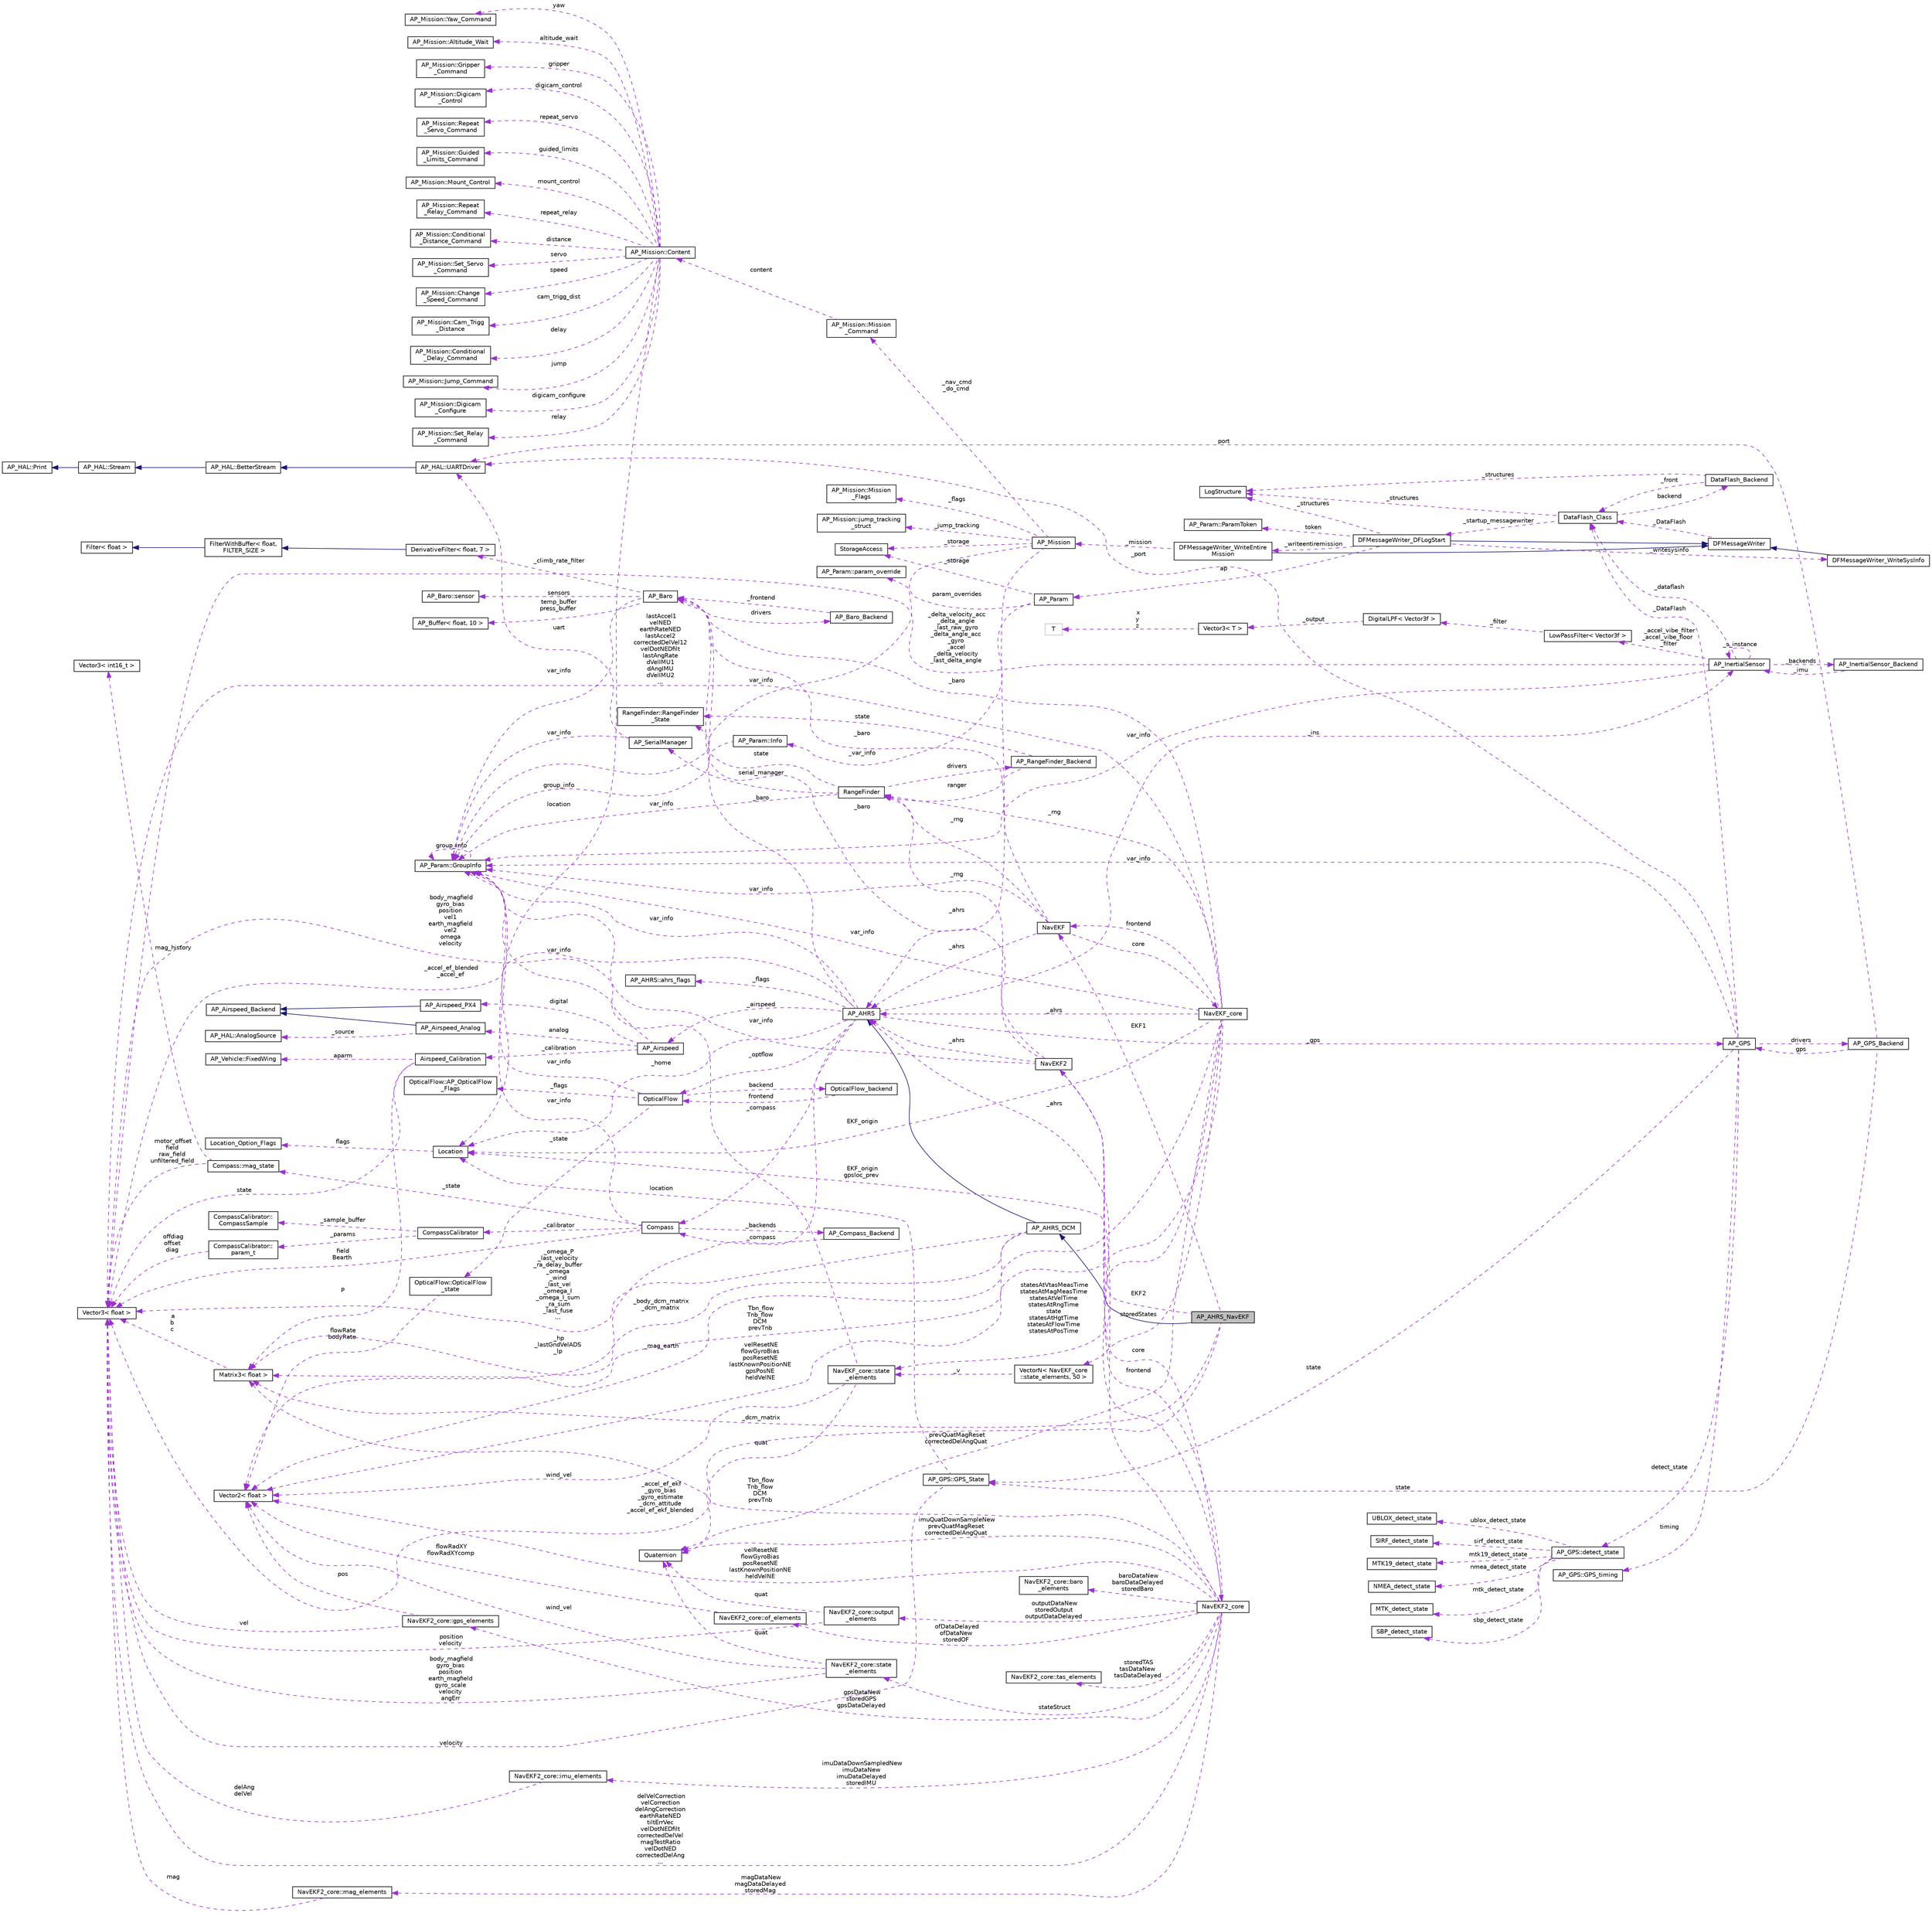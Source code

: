 digraph "AP_AHRS_NavEKF"
{
 // INTERACTIVE_SVG=YES
  edge [fontname="Helvetica",fontsize="10",labelfontname="Helvetica",labelfontsize="10"];
  node [fontname="Helvetica",fontsize="10",shape=record];
  rankdir="LR";
  Node1 [label="AP_AHRS_NavEKF",height=0.2,width=0.4,color="black", fillcolor="grey75", style="filled", fontcolor="black"];
  Node2 -> Node1 [dir="back",color="midnightblue",fontsize="10",style="solid",fontname="Helvetica"];
  Node2 [label="AP_AHRS_DCM",height=0.2,width=0.4,color="black", fillcolor="white", style="filled",URL="$classAP__AHRS__DCM.html",tooltip="-*- tab-width: 4; Mode: C++; c-basic-offset: 4; indent-tabs-mode: nil -*- "];
  Node3 -> Node2 [dir="back",color="midnightblue",fontsize="10",style="solid",fontname="Helvetica"];
  Node3 [label="AP_AHRS",height=0.2,width=0.4,color="black", fillcolor="white", style="filled",URL="$classAP__AHRS.html"];
  Node4 -> Node3 [dir="back",color="darkorchid3",fontsize="10",style="dashed",label=" _flags" ,fontname="Helvetica"];
  Node4 [label="AP_AHRS::ahrs_flags",height=0.2,width=0.4,color="black", fillcolor="white", style="filled",URL="$structAP__AHRS_1_1ahrs__flags.html"];
  Node5 -> Node3 [dir="back",color="darkorchid3",fontsize="10",style="dashed",label=" _baro" ,fontname="Helvetica"];
  Node5 [label="AP_Baro",height=0.2,width=0.4,color="black", fillcolor="white", style="filled",URL="$classAP__Baro.html"];
  Node6 -> Node5 [dir="back",color="darkorchid3",fontsize="10",style="dashed",label=" sensors" ,fontname="Helvetica"];
  Node6 [label="AP_Baro::sensor",height=0.2,width=0.4,color="black", fillcolor="white", style="filled",URL="$structAP__Baro_1_1sensor.html"];
  Node7 -> Node5 [dir="back",color="darkorchid3",fontsize="10",style="dashed",label=" temp_buffer\npress_buffer" ,fontname="Helvetica"];
  Node7 [label="AP_Buffer\< float, 10 \>",height=0.2,width=0.4,color="black", fillcolor="white", style="filled",URL="$classAP__Buffer.html"];
  Node8 -> Node5 [dir="back",color="darkorchid3",fontsize="10",style="dashed",label=" _climb_rate_filter" ,fontname="Helvetica"];
  Node8 [label="DerivativeFilter\< float, 7 \>",height=0.2,width=0.4,color="black", fillcolor="white", style="filled",URL="$classDerivativeFilter.html"];
  Node9 -> Node8 [dir="back",color="midnightblue",fontsize="10",style="solid",fontname="Helvetica"];
  Node9 [label="FilterWithBuffer\< float,\l FILTER_SIZE \>",height=0.2,width=0.4,color="black", fillcolor="white", style="filled",URL="$classFilterWithBuffer.html"];
  Node10 -> Node9 [dir="back",color="midnightblue",fontsize="10",style="solid",fontname="Helvetica"];
  Node10 [label="Filter\< float \>",height=0.2,width=0.4,color="black", fillcolor="white", style="filled",URL="$classFilter.html"];
  Node11 -> Node5 [dir="back",color="darkorchid3",fontsize="10",style="dashed",label=" var_info" ,fontname="Helvetica"];
  Node11 [label="AP_Param::GroupInfo",height=0.2,width=0.4,color="black", fillcolor="white", style="filled",URL="$structAP__Param_1_1GroupInfo.html"];
  Node11 -> Node11 [dir="back",color="darkorchid3",fontsize="10",style="dashed",label=" group_info" ,fontname="Helvetica"];
  Node12 -> Node5 [dir="back",color="darkorchid3",fontsize="10",style="dashed",label=" drivers" ,fontname="Helvetica"];
  Node12 [label="AP_Baro_Backend",height=0.2,width=0.4,color="black", fillcolor="white", style="filled",URL="$classAP__Baro__Backend.html",tooltip="-*- tab-width: 4; Mode: C++; c-basic-offset: 4; indent-tabs-mode: nil -*- "];
  Node5 -> Node12 [dir="back",color="darkorchid3",fontsize="10",style="dashed",label=" _frontend" ,fontname="Helvetica"];
  Node13 -> Node3 [dir="back",color="darkorchid3",fontsize="10",style="dashed",label=" _optflow" ,fontname="Helvetica"];
  Node13 [label="OpticalFlow",height=0.2,width=0.4,color="black", fillcolor="white", style="filled",URL="$classOpticalFlow.html"];
  Node11 -> Node13 [dir="back",color="darkorchid3",fontsize="10",style="dashed",label=" var_info" ,fontname="Helvetica"];
  Node14 -> Node13 [dir="back",color="darkorchid3",fontsize="10",style="dashed",label=" _state" ,fontname="Helvetica"];
  Node14 [label="OpticalFlow::OpticalFlow\l_state",height=0.2,width=0.4,color="black", fillcolor="white", style="filled",URL="$structOpticalFlow_1_1OpticalFlow__state.html"];
  Node15 -> Node14 [dir="back",color="darkorchid3",fontsize="10",style="dashed",label=" flowRate\nbodyRate" ,fontname="Helvetica"];
  Node15 [label="Vector2\< float \>",height=0.2,width=0.4,color="black", fillcolor="white", style="filled",URL="$structVector2.html"];
  Node16 -> Node13 [dir="back",color="darkorchid3",fontsize="10",style="dashed",label=" backend" ,fontname="Helvetica"];
  Node16 [label="OpticalFlow_backend",height=0.2,width=0.4,color="black", fillcolor="white", style="filled",URL="$classOpticalFlow__backend.html"];
  Node13 -> Node16 [dir="back",color="darkorchid3",fontsize="10",style="dashed",label=" frontend" ,fontname="Helvetica"];
  Node17 -> Node13 [dir="back",color="darkorchid3",fontsize="10",style="dashed",label=" _flags" ,fontname="Helvetica"];
  Node17 [label="OpticalFlow::AP_OpticalFlow\l_Flags",height=0.2,width=0.4,color="black", fillcolor="white", style="filled",URL="$structOpticalFlow_1_1AP__OpticalFlow__Flags.html"];
  Node11 -> Node3 [dir="back",color="darkorchid3",fontsize="10",style="dashed",label=" var_info" ,fontname="Helvetica"];
  Node18 -> Node3 [dir="back",color="darkorchid3",fontsize="10",style="dashed",label=" _accel_ef_blended\n_accel_ef" ,fontname="Helvetica"];
  Node18 [label="Vector3\< float \>",height=0.2,width=0.4,color="black", fillcolor="white", style="filled",URL="$classVector3.html"];
  Node19 -> Node3 [dir="back",color="darkorchid3",fontsize="10",style="dashed",label=" _ins" ,fontname="Helvetica"];
  Node19 [label="AP_InertialSensor",height=0.2,width=0.4,color="black", fillcolor="white", style="filled",URL="$classAP__InertialSensor.html"];
  Node20 -> Node19 [dir="back",color="darkorchid3",fontsize="10",style="dashed",label=" _accel_vibe_filter\n_accel_vibe_floor\l_filter" ,fontname="Helvetica"];
  Node20 [label="LowPassFilter\< Vector3f \>",height=0.2,width=0.4,color="black", fillcolor="white", style="filled",URL="$classLowPassFilter.html"];
  Node21 -> Node20 [dir="back",color="darkorchid3",fontsize="10",style="dashed",label=" _filter" ,fontname="Helvetica"];
  Node21 [label="DigitalLPF\< Vector3f \>",height=0.2,width=0.4,color="black", fillcolor="white", style="filled",URL="$classDigitalLPF.html"];
  Node22 -> Node21 [dir="back",color="darkorchid3",fontsize="10",style="dashed",label=" _output" ,fontname="Helvetica"];
  Node22 [label="Vector3\< T \>",height=0.2,width=0.4,color="black", fillcolor="white", style="filled",URL="$classVector3.html"];
  Node23 -> Node22 [dir="back",color="darkorchid3",fontsize="10",style="dashed",label=" x\ny\nz" ,fontname="Helvetica"];
  Node23 [label="T",height=0.2,width=0.4,color="grey75", fillcolor="white", style="filled"];
  Node24 -> Node19 [dir="back",color="darkorchid3",fontsize="10",style="dashed",label=" _backends" ,fontname="Helvetica"];
  Node24 [label="AP_InertialSensor_Backend",height=0.2,width=0.4,color="black", fillcolor="white", style="filled",URL="$classAP__InertialSensor__Backend.html"];
  Node19 -> Node24 [dir="back",color="darkorchid3",fontsize="10",style="dashed",label=" _imu" ,fontname="Helvetica"];
  Node25 -> Node19 [dir="back",color="darkorchid3",fontsize="10",style="dashed",label=" _dataflash" ,fontname="Helvetica"];
  Node25 [label="DataFlash_Class",height=0.2,width=0.4,color="black", fillcolor="white", style="filled",URL="$classDataFlash__Class.html"];
  Node26 -> Node25 [dir="back",color="darkorchid3",fontsize="10",style="dashed",label=" _structures" ,fontname="Helvetica"];
  Node26 [label="LogStructure",height=0.2,width=0.4,color="black", fillcolor="white", style="filled",URL="$structLogStructure.html"];
  Node27 -> Node25 [dir="back",color="darkorchid3",fontsize="10",style="dashed",label=" backend" ,fontname="Helvetica"];
  Node27 [label="DataFlash_Backend",height=0.2,width=0.4,color="black", fillcolor="white", style="filled",URL="$classDataFlash__Backend.html"];
  Node26 -> Node27 [dir="back",color="darkorchid3",fontsize="10",style="dashed",label=" _structures" ,fontname="Helvetica"];
  Node25 -> Node27 [dir="back",color="darkorchid3",fontsize="10",style="dashed",label=" _front" ,fontname="Helvetica"];
  Node28 -> Node25 [dir="back",color="darkorchid3",fontsize="10",style="dashed",label=" _startup_messagewriter" ,fontname="Helvetica"];
  Node28 [label="DFMessageWriter_DFLogStart",height=0.2,width=0.4,color="black", fillcolor="white", style="filled",URL="$classDFMessageWriter__DFLogStart.html"];
  Node29 -> Node28 [dir="back",color="midnightblue",fontsize="10",style="solid",fontname="Helvetica"];
  Node29 [label="DFMessageWriter",height=0.2,width=0.4,color="black", fillcolor="white", style="filled",URL="$classDFMessageWriter.html"];
  Node25 -> Node29 [dir="back",color="darkorchid3",fontsize="10",style="dashed",label=" _DataFlash" ,fontname="Helvetica"];
  Node30 -> Node28 [dir="back",color="darkorchid3",fontsize="10",style="dashed",label=" _writeentiremission" ,fontname="Helvetica"];
  Node30 [label="DFMessageWriter_WriteEntire\lMission",height=0.2,width=0.4,color="black", fillcolor="white", style="filled",URL="$classDFMessageWriter__WriteEntireMission.html"];
  Node29 -> Node30 [dir="back",color="midnightblue",fontsize="10",style="solid",fontname="Helvetica"];
  Node31 -> Node30 [dir="back",color="darkorchid3",fontsize="10",style="dashed",label=" _mission" ,fontname="Helvetica"];
  Node31 [label="AP_Mission",height=0.2,width=0.4,color="black", fillcolor="white", style="filled",URL="$classAP__Mission.html",tooltip="Object managing Mission. "];
  Node32 -> Node31 [dir="back",color="darkorchid3",fontsize="10",style="dashed",label=" _storage" ,fontname="Helvetica"];
  Node32 [label="StorageAccess",height=0.2,width=0.4,color="black", fillcolor="white", style="filled",URL="$classStorageAccess.html"];
  Node33 -> Node31 [dir="back",color="darkorchid3",fontsize="10",style="dashed",label=" _nav_cmd\n_do_cmd" ,fontname="Helvetica"];
  Node33 [label="AP_Mission::Mission\l_Command",height=0.2,width=0.4,color="black", fillcolor="white", style="filled",URL="$structAP__Mission_1_1Mission__Command.html"];
  Node34 -> Node33 [dir="back",color="darkorchid3",fontsize="10",style="dashed",label=" content" ,fontname="Helvetica"];
  Node34 [label="AP_Mission::Content",height=0.2,width=0.4,color="black", fillcolor="white", style="filled",URL="$unionAP__Mission_1_1Content.html"];
  Node35 -> Node34 [dir="back",color="darkorchid3",fontsize="10",style="dashed",label=" guided_limits" ,fontname="Helvetica"];
  Node35 [label="AP_Mission::Guided\l_Limits_Command",height=0.2,width=0.4,color="black", fillcolor="white", style="filled",URL="$structAP__Mission_1_1Guided__Limits__Command.html"];
  Node36 -> Node34 [dir="back",color="darkorchid3",fontsize="10",style="dashed",label=" mount_control" ,fontname="Helvetica"];
  Node36 [label="AP_Mission::Mount_Control",height=0.2,width=0.4,color="black", fillcolor="white", style="filled",URL="$structAP__Mission_1_1Mount__Control.html"];
  Node37 -> Node34 [dir="back",color="darkorchid3",fontsize="10",style="dashed",label=" repeat_relay" ,fontname="Helvetica"];
  Node37 [label="AP_Mission::Repeat\l_Relay_Command",height=0.2,width=0.4,color="black", fillcolor="white", style="filled",URL="$structAP__Mission_1_1Repeat__Relay__Command.html"];
  Node38 -> Node34 [dir="back",color="darkorchid3",fontsize="10",style="dashed",label=" distance" ,fontname="Helvetica"];
  Node38 [label="AP_Mission::Conditional\l_Distance_Command",height=0.2,width=0.4,color="black", fillcolor="white", style="filled",URL="$structAP__Mission_1_1Conditional__Distance__Command.html"];
  Node39 -> Node34 [dir="back",color="darkorchid3",fontsize="10",style="dashed",label=" servo" ,fontname="Helvetica"];
  Node39 [label="AP_Mission::Set_Servo\l_Command",height=0.2,width=0.4,color="black", fillcolor="white", style="filled",URL="$structAP__Mission_1_1Set__Servo__Command.html"];
  Node40 -> Node34 [dir="back",color="darkorchid3",fontsize="10",style="dashed",label=" speed" ,fontname="Helvetica"];
  Node40 [label="AP_Mission::Change\l_Speed_Command",height=0.2,width=0.4,color="black", fillcolor="white", style="filled",URL="$structAP__Mission_1_1Change__Speed__Command.html"];
  Node41 -> Node34 [dir="back",color="darkorchid3",fontsize="10",style="dashed",label=" cam_trigg_dist" ,fontname="Helvetica"];
  Node41 [label="AP_Mission::Cam_Trigg\l_Distance",height=0.2,width=0.4,color="black", fillcolor="white", style="filled",URL="$structAP__Mission_1_1Cam__Trigg__Distance.html"];
  Node42 -> Node34 [dir="back",color="darkorchid3",fontsize="10",style="dashed",label=" delay" ,fontname="Helvetica"];
  Node42 [label="AP_Mission::Conditional\l_Delay_Command",height=0.2,width=0.4,color="black", fillcolor="white", style="filled",URL="$structAP__Mission_1_1Conditional__Delay__Command.html"];
  Node43 -> Node34 [dir="back",color="darkorchid3",fontsize="10",style="dashed",label=" jump" ,fontname="Helvetica"];
  Node43 [label="AP_Mission::Jump_Command",height=0.2,width=0.4,color="black", fillcolor="white", style="filled",URL="$structAP__Mission_1_1Jump__Command.html"];
  Node44 -> Node34 [dir="back",color="darkorchid3",fontsize="10",style="dashed",label=" location" ,fontname="Helvetica"];
  Node44 [label="Location",height=0.2,width=0.4,color="black", fillcolor="white", style="filled",URL="$structLocation.html"];
  Node45 -> Node44 [dir="back",color="darkorchid3",fontsize="10",style="dashed",label=" flags" ,fontname="Helvetica"];
  Node45 [label="Location_Option_Flags",height=0.2,width=0.4,color="black", fillcolor="white", style="filled",URL="$structLocation__Option__Flags.html"];
  Node46 -> Node34 [dir="back",color="darkorchid3",fontsize="10",style="dashed",label=" digicam_configure" ,fontname="Helvetica"];
  Node46 [label="AP_Mission::Digicam\l_Configure",height=0.2,width=0.4,color="black", fillcolor="white", style="filled",URL="$structAP__Mission_1_1Digicam__Configure.html"];
  Node47 -> Node34 [dir="back",color="darkorchid3",fontsize="10",style="dashed",label=" relay" ,fontname="Helvetica"];
  Node47 [label="AP_Mission::Set_Relay\l_Command",height=0.2,width=0.4,color="black", fillcolor="white", style="filled",URL="$structAP__Mission_1_1Set__Relay__Command.html"];
  Node48 -> Node34 [dir="back",color="darkorchid3",fontsize="10",style="dashed",label=" yaw" ,fontname="Helvetica"];
  Node48 [label="AP_Mission::Yaw_Command",height=0.2,width=0.4,color="black", fillcolor="white", style="filled",URL="$structAP__Mission_1_1Yaw__Command.html"];
  Node49 -> Node34 [dir="back",color="darkorchid3",fontsize="10",style="dashed",label=" altitude_wait" ,fontname="Helvetica"];
  Node49 [label="AP_Mission::Altitude_Wait",height=0.2,width=0.4,color="black", fillcolor="white", style="filled",URL="$structAP__Mission_1_1Altitude__Wait.html"];
  Node50 -> Node34 [dir="back",color="darkorchid3",fontsize="10",style="dashed",label=" gripper" ,fontname="Helvetica"];
  Node50 [label="AP_Mission::Gripper\l_Command",height=0.2,width=0.4,color="black", fillcolor="white", style="filled",URL="$structAP__Mission_1_1Gripper__Command.html"];
  Node51 -> Node34 [dir="back",color="darkorchid3",fontsize="10",style="dashed",label=" digicam_control" ,fontname="Helvetica"];
  Node51 [label="AP_Mission::Digicam\l_Control",height=0.2,width=0.4,color="black", fillcolor="white", style="filled",URL="$structAP__Mission_1_1Digicam__Control.html"];
  Node52 -> Node34 [dir="back",color="darkorchid3",fontsize="10",style="dashed",label=" repeat_servo" ,fontname="Helvetica"];
  Node52 [label="AP_Mission::Repeat\l_Servo_Command",height=0.2,width=0.4,color="black", fillcolor="white", style="filled",URL="$structAP__Mission_1_1Repeat__Servo__Command.html"];
  Node11 -> Node31 [dir="back",color="darkorchid3",fontsize="10",style="dashed",label=" var_info" ,fontname="Helvetica"];
  Node53 -> Node31 [dir="back",color="darkorchid3",fontsize="10",style="dashed",label=" _flags" ,fontname="Helvetica"];
  Node53 [label="AP_Mission::Mission\l_Flags",height=0.2,width=0.4,color="black", fillcolor="white", style="filled",URL="$structAP__Mission_1_1Mission__Flags.html"];
  Node3 -> Node31 [dir="back",color="darkorchid3",fontsize="10",style="dashed",label=" _ahrs" ,fontname="Helvetica"];
  Node54 -> Node31 [dir="back",color="darkorchid3",fontsize="10",style="dashed",label=" _jump_tracking" ,fontname="Helvetica"];
  Node54 [label="AP_Mission::jump_tracking\l_struct",height=0.2,width=0.4,color="black", fillcolor="white", style="filled",URL="$structAP__Mission_1_1jump__tracking__struct.html"];
  Node55 -> Node28 [dir="back",color="darkorchid3",fontsize="10",style="dashed",label=" _writesysinfo" ,fontname="Helvetica"];
  Node55 [label="DFMessageWriter_WriteSysInfo",height=0.2,width=0.4,color="black", fillcolor="white", style="filled",URL="$classDFMessageWriter__WriteSysInfo.html"];
  Node29 -> Node55 [dir="back",color="midnightblue",fontsize="10",style="solid",fontname="Helvetica"];
  Node56 -> Node28 [dir="back",color="darkorchid3",fontsize="10",style="dashed",label=" token" ,fontname="Helvetica"];
  Node56 [label="AP_Param::ParamToken",height=0.2,width=0.4,color="black", fillcolor="white", style="filled",URL="$structAP__Param_1_1ParamToken.html"];
  Node26 -> Node28 [dir="back",color="darkorchid3",fontsize="10",style="dashed",label=" _structures" ,fontname="Helvetica"];
  Node57 -> Node28 [dir="back",color="darkorchid3",fontsize="10",style="dashed",label=" ap" ,fontname="Helvetica"];
  Node57 [label="AP_Param",height=0.2,width=0.4,color="black", fillcolor="white", style="filled",URL="$classAP__Param.html"];
  Node32 -> Node57 [dir="back",color="darkorchid3",fontsize="10",style="dashed",label=" _storage" ,fontname="Helvetica"];
  Node58 -> Node57 [dir="back",color="darkorchid3",fontsize="10",style="dashed",label=" _var_info" ,fontname="Helvetica"];
  Node58 [label="AP_Param::Info",height=0.2,width=0.4,color="black", fillcolor="white", style="filled",URL="$structAP__Param_1_1Info.html"];
  Node11 -> Node58 [dir="back",color="darkorchid3",fontsize="10",style="dashed",label=" group_info" ,fontname="Helvetica"];
  Node59 -> Node57 [dir="back",color="darkorchid3",fontsize="10",style="dashed",label=" param_overrides" ,fontname="Helvetica"];
  Node59 [label="AP_Param::param_override",height=0.2,width=0.4,color="black", fillcolor="white", style="filled",URL="$structAP__Param_1_1param__override.html"];
  Node11 -> Node19 [dir="back",color="darkorchid3",fontsize="10",style="dashed",label=" var_info" ,fontname="Helvetica"];
  Node19 -> Node19 [dir="back",color="darkorchid3",fontsize="10",style="dashed",label=" _s_instance" ,fontname="Helvetica"];
  Node18 -> Node19 [dir="back",color="darkorchid3",fontsize="10",style="dashed",label=" _delta_velocity_acc\n_delta_angle\n_last_raw_gyro\n_delta_angle_acc\n_gyro\n_accel\n_delta_velocity\n_last_delta_angle" ,fontname="Helvetica"];
  Node60 -> Node3 [dir="back",color="darkorchid3",fontsize="10",style="dashed",label=" _airspeed" ,fontname="Helvetica"];
  Node60 [label="AP_Airspeed",height=0.2,width=0.4,color="black", fillcolor="white", style="filled",URL="$classAP__Airspeed.html"];
  Node61 -> Node60 [dir="back",color="darkorchid3",fontsize="10",style="dashed",label=" analog" ,fontname="Helvetica"];
  Node61 [label="AP_Airspeed_Analog",height=0.2,width=0.4,color="black", fillcolor="white", style="filled",URL="$classAP__Airspeed__Analog.html",tooltip="-*- tab-width: 4; Mode: C++; c-basic-offset: 4; indent-tabs-mode: nil -*- "];
  Node62 -> Node61 [dir="back",color="midnightblue",fontsize="10",style="solid",fontname="Helvetica"];
  Node62 [label="AP_Airspeed_Backend",height=0.2,width=0.4,color="black", fillcolor="white", style="filled",URL="$classAP__Airspeed__Backend.html",tooltip="-*- tab-width: 4; Mode: C++; c-basic-offset: 4; indent-tabs-mode: nil -*- "];
  Node63 -> Node61 [dir="back",color="darkorchid3",fontsize="10",style="dashed",label=" _source" ,fontname="Helvetica"];
  Node63 [label="AP_HAL::AnalogSource",height=0.2,width=0.4,color="black", fillcolor="white", style="filled",URL="$classAP__HAL_1_1AnalogSource.html"];
  Node11 -> Node60 [dir="back",color="darkorchid3",fontsize="10",style="dashed",label=" var_info" ,fontname="Helvetica"];
  Node64 -> Node60 [dir="back",color="darkorchid3",fontsize="10",style="dashed",label=" digital" ,fontname="Helvetica"];
  Node64 [label="AP_Airspeed_PX4",height=0.2,width=0.4,color="black", fillcolor="white", style="filled",URL="$classAP__Airspeed__PX4.html",tooltip="-*- tab-width: 4; Mode: C++; c-basic-offset: 4; indent-tabs-mode: nil -*- "];
  Node62 -> Node64 [dir="back",color="midnightblue",fontsize="10",style="solid",fontname="Helvetica"];
  Node65 -> Node60 [dir="back",color="darkorchid3",fontsize="10",style="dashed",label=" _calibration" ,fontname="Helvetica"];
  Node65 [label="Airspeed_Calibration",height=0.2,width=0.4,color="black", fillcolor="white", style="filled",URL="$classAirspeed__Calibration.html",tooltip="-*- tab-width: 4; Mode: C++; c-basic-offset: 4; indent-tabs-mode: nil -*- "];
  Node66 -> Node65 [dir="back",color="darkorchid3",fontsize="10",style="dashed",label=" P" ,fontname="Helvetica"];
  Node66 [label="Matrix3\< float \>",height=0.2,width=0.4,color="black", fillcolor="white", style="filled",URL="$classMatrix3.html"];
  Node18 -> Node66 [dir="back",color="darkorchid3",fontsize="10",style="dashed",label=" a\nb\nc" ,fontname="Helvetica"];
  Node18 -> Node65 [dir="back",color="darkorchid3",fontsize="10",style="dashed",label=" state" ,fontname="Helvetica"];
  Node67 -> Node65 [dir="back",color="darkorchid3",fontsize="10",style="dashed",label=" aparm" ,fontname="Helvetica"];
  Node67 [label="AP_Vehicle::FixedWing",height=0.2,width=0.4,color="black", fillcolor="white", style="filled",URL="$structAP__Vehicle_1_1FixedWing.html"];
  Node15 -> Node3 [dir="back",color="darkorchid3",fontsize="10",style="dashed",label=" _hp\n_lastGndVelADS\n_lp" ,fontname="Helvetica"];
  Node68 -> Node3 [dir="back",color="darkorchid3",fontsize="10",style="dashed",label=" _gps" ,fontname="Helvetica"];
  Node68 [label="AP_GPS",height=0.2,width=0.4,color="black", fillcolor="white", style="filled",URL="$classAP__GPS.html"];
  Node69 -> Node68 [dir="back",color="darkorchid3",fontsize="10",style="dashed",label=" detect_state" ,fontname="Helvetica"];
  Node69 [label="AP_GPS::detect_state",height=0.2,width=0.4,color="black", fillcolor="white", style="filled",URL="$structAP__GPS_1_1detect__state.html"];
  Node70 -> Node69 [dir="back",color="darkorchid3",fontsize="10",style="dashed",label=" sbp_detect_state" ,fontname="Helvetica"];
  Node70 [label="SBP_detect_state",height=0.2,width=0.4,color="black", fillcolor="white", style="filled",URL="$structSBP__detect__state.html"];
  Node71 -> Node69 [dir="back",color="darkorchid3",fontsize="10",style="dashed",label=" ublox_detect_state" ,fontname="Helvetica"];
  Node71 [label="UBLOX_detect_state",height=0.2,width=0.4,color="black", fillcolor="white", style="filled",URL="$structUBLOX__detect__state.html"];
  Node72 -> Node69 [dir="back",color="darkorchid3",fontsize="10",style="dashed",label=" sirf_detect_state" ,fontname="Helvetica"];
  Node72 [label="SIRF_detect_state",height=0.2,width=0.4,color="black", fillcolor="white", style="filled",URL="$structSIRF__detect__state.html"];
  Node73 -> Node69 [dir="back",color="darkorchid3",fontsize="10",style="dashed",label=" mtk19_detect_state" ,fontname="Helvetica"];
  Node73 [label="MTK19_detect_state",height=0.2,width=0.4,color="black", fillcolor="white", style="filled",URL="$structMTK19__detect__state.html"];
  Node74 -> Node69 [dir="back",color="darkorchid3",fontsize="10",style="dashed",label=" nmea_detect_state" ,fontname="Helvetica"];
  Node74 [label="NMEA_detect_state",height=0.2,width=0.4,color="black", fillcolor="white", style="filled",URL="$structNMEA__detect__state.html"];
  Node75 -> Node69 [dir="back",color="darkorchid3",fontsize="10",style="dashed",label=" mtk_detect_state" ,fontname="Helvetica"];
  Node75 [label="MTK_detect_state",height=0.2,width=0.4,color="black", fillcolor="white", style="filled",URL="$structMTK__detect__state.html"];
  Node76 -> Node68 [dir="back",color="darkorchid3",fontsize="10",style="dashed",label=" timing" ,fontname="Helvetica"];
  Node76 [label="AP_GPS::GPS_timing",height=0.2,width=0.4,color="black", fillcolor="white", style="filled",URL="$structAP__GPS_1_1GPS__timing.html"];
  Node77 -> Node68 [dir="back",color="darkorchid3",fontsize="10",style="dashed",label=" drivers" ,fontname="Helvetica"];
  Node77 [label="AP_GPS_Backend",height=0.2,width=0.4,color="black", fillcolor="white", style="filled",URL="$classAP__GPS__Backend.html"];
  Node78 -> Node77 [dir="back",color="darkorchid3",fontsize="10",style="dashed",label=" port" ,fontname="Helvetica"];
  Node78 [label="AP_HAL::UARTDriver",height=0.2,width=0.4,color="black", fillcolor="white", style="filled",URL="$classAP__HAL_1_1UARTDriver.html"];
  Node79 -> Node78 [dir="back",color="midnightblue",fontsize="10",style="solid",fontname="Helvetica"];
  Node79 [label="AP_HAL::BetterStream",height=0.2,width=0.4,color="black", fillcolor="white", style="filled",URL="$classAP__HAL_1_1BetterStream.html"];
  Node80 -> Node79 [dir="back",color="midnightblue",fontsize="10",style="solid",fontname="Helvetica"];
  Node80 [label="AP_HAL::Stream",height=0.2,width=0.4,color="black", fillcolor="white", style="filled",URL="$classAP__HAL_1_1Stream.html"];
  Node81 -> Node80 [dir="back",color="midnightblue",fontsize="10",style="solid",fontname="Helvetica"];
  Node81 [label="AP_HAL::Print",height=0.2,width=0.4,color="black", fillcolor="white", style="filled",URL="$classAP__HAL_1_1Print.html"];
  Node68 -> Node77 [dir="back",color="darkorchid3",fontsize="10",style="dashed",label=" gps" ,fontname="Helvetica"];
  Node82 -> Node77 [dir="back",color="darkorchid3",fontsize="10",style="dashed",label=" state" ,fontname="Helvetica"];
  Node82 [label="AP_GPS::GPS_State",height=0.2,width=0.4,color="black", fillcolor="white", style="filled",URL="$structAP__GPS_1_1GPS__State.html"];
  Node18 -> Node82 [dir="back",color="darkorchid3",fontsize="10",style="dashed",label=" velocity" ,fontname="Helvetica"];
  Node44 -> Node82 [dir="back",color="darkorchid3",fontsize="10",style="dashed",label=" location" ,fontname="Helvetica"];
  Node25 -> Node68 [dir="back",color="darkorchid3",fontsize="10",style="dashed",label=" _DataFlash" ,fontname="Helvetica"];
  Node78 -> Node68 [dir="back",color="darkorchid3",fontsize="10",style="dashed",label=" _port" ,fontname="Helvetica"];
  Node11 -> Node68 [dir="back",color="darkorchid3",fontsize="10",style="dashed",label=" var_info" ,fontname="Helvetica"];
  Node82 -> Node68 [dir="back",color="darkorchid3",fontsize="10",style="dashed",label=" state" ,fontname="Helvetica"];
  Node44 -> Node3 [dir="back",color="darkorchid3",fontsize="10",style="dashed",label=" _home" ,fontname="Helvetica"];
  Node83 -> Node3 [dir="back",color="darkorchid3",fontsize="10",style="dashed",label=" _compass" ,fontname="Helvetica"];
  Node83 [label="Compass",height=0.2,width=0.4,color="black", fillcolor="white", style="filled",URL="$classCompass.html"];
  Node11 -> Node83 [dir="back",color="darkorchid3",fontsize="10",style="dashed",label=" var_info" ,fontname="Helvetica"];
  Node18 -> Node83 [dir="back",color="darkorchid3",fontsize="10",style="dashed",label=" field\nBearth" ,fontname="Helvetica"];
  Node84 -> Node83 [dir="back",color="darkorchid3",fontsize="10",style="dashed",label=" _calibrator" ,fontname="Helvetica"];
  Node84 [label="CompassCalibrator",height=0.2,width=0.4,color="black", fillcolor="white", style="filled",URL="$classCompassCalibrator.html"];
  Node85 -> Node84 [dir="back",color="darkorchid3",fontsize="10",style="dashed",label=" _params" ,fontname="Helvetica"];
  Node85 [label="CompassCalibrator::\lparam_t",height=0.2,width=0.4,color="black", fillcolor="white", style="filled",URL="$classCompassCalibrator_1_1param__t.html"];
  Node18 -> Node85 [dir="back",color="darkorchid3",fontsize="10",style="dashed",label=" offdiag\noffset\ndiag" ,fontname="Helvetica"];
  Node86 -> Node84 [dir="back",color="darkorchid3",fontsize="10",style="dashed",label=" _sample_buffer" ,fontname="Helvetica"];
  Node86 [label="CompassCalibrator::\lCompassSample",height=0.2,width=0.4,color="black", fillcolor="white", style="filled",URL="$classCompassCalibrator_1_1CompassSample.html"];
  Node87 -> Node83 [dir="back",color="darkorchid3",fontsize="10",style="dashed",label=" _backends" ,fontname="Helvetica"];
  Node87 [label="AP_Compass_Backend",height=0.2,width=0.4,color="black", fillcolor="white", style="filled",URL="$classAP__Compass__Backend.html"];
  Node83 -> Node87 [dir="back",color="darkorchid3",fontsize="10",style="dashed",label=" _compass" ,fontname="Helvetica"];
  Node88 -> Node83 [dir="back",color="darkorchid3",fontsize="10",style="dashed",label=" _state" ,fontname="Helvetica"];
  Node88 [label="Compass::mag_state",height=0.2,width=0.4,color="black", fillcolor="white", style="filled",URL="$structCompass_1_1mag__state.html"];
  Node18 -> Node88 [dir="back",color="darkorchid3",fontsize="10",style="dashed",label=" motor_offset\nfield\nraw_field\nunfiltered_field" ,fontname="Helvetica"];
  Node89 -> Node88 [dir="back",color="darkorchid3",fontsize="10",style="dashed",label=" mag_history" ,fontname="Helvetica"];
  Node89 [label="Vector3\< int16_t \>",height=0.2,width=0.4,color="black", fillcolor="white", style="filled",URL="$classVector3.html"];
  Node66 -> Node2 [dir="back",color="darkorchid3",fontsize="10",style="dashed",label=" _body_dcm_matrix\n_dcm_matrix" ,fontname="Helvetica"];
  Node18 -> Node2 [dir="back",color="darkorchid3",fontsize="10",style="dashed",label=" _omega_P\n_last_velocity\n_ra_delay_buffer\n_omega\n_wind\n_last_vel\n_omega_I\n_omega_I_sum\n_ra_sum\n_last_fuse\n..." ,fontname="Helvetica"];
  Node15 -> Node2 [dir="back",color="darkorchid3",fontsize="10",style="dashed",label=" _mag_earth" ,fontname="Helvetica"];
  Node66 -> Node1 [dir="back",color="darkorchid3",fontsize="10",style="dashed",label=" _dcm_matrix" ,fontname="Helvetica"];
  Node90 -> Node1 [dir="back",color="darkorchid3",fontsize="10",style="dashed",label=" EKF2" ,fontname="Helvetica"];
  Node90 [label="NavEKF2",height=0.2,width=0.4,color="black", fillcolor="white", style="filled",URL="$classNavEKF2.html"];
  Node5 -> Node90 [dir="back",color="darkorchid3",fontsize="10",style="dashed",label=" _baro" ,fontname="Helvetica"];
  Node11 -> Node90 [dir="back",color="darkorchid3",fontsize="10",style="dashed",label=" var_info" ,fontname="Helvetica"];
  Node91 -> Node90 [dir="back",color="darkorchid3",fontsize="10",style="dashed",label=" _rng" ,fontname="Helvetica"];
  Node91 [label="RangeFinder",height=0.2,width=0.4,color="black", fillcolor="white", style="filled",URL="$classRangeFinder.html"];
  Node92 -> Node91 [dir="back",color="darkorchid3",fontsize="10",style="dashed",label=" serial_manager" ,fontname="Helvetica"];
  Node92 [label="AP_SerialManager",height=0.2,width=0.4,color="black", fillcolor="white", style="filled",URL="$classAP__SerialManager.html"];
  Node78 -> Node92 [dir="back",color="darkorchid3",fontsize="10",style="dashed",label=" uart" ,fontname="Helvetica"];
  Node11 -> Node92 [dir="back",color="darkorchid3",fontsize="10",style="dashed",label=" var_info" ,fontname="Helvetica"];
  Node93 -> Node91 [dir="back",color="darkorchid3",fontsize="10",style="dashed",label=" state" ,fontname="Helvetica"];
  Node93 [label="RangeFinder::RangeFinder\l_State",height=0.2,width=0.4,color="black", fillcolor="white", style="filled",URL="$structRangeFinder_1_1RangeFinder__State.html"];
  Node11 -> Node91 [dir="back",color="darkorchid3",fontsize="10",style="dashed",label=" var_info" ,fontname="Helvetica"];
  Node94 -> Node91 [dir="back",color="darkorchid3",fontsize="10",style="dashed",label=" drivers" ,fontname="Helvetica"];
  Node94 [label="AP_RangeFinder_Backend",height=0.2,width=0.4,color="black", fillcolor="white", style="filled",URL="$classAP__RangeFinder__Backend.html"];
  Node93 -> Node94 [dir="back",color="darkorchid3",fontsize="10",style="dashed",label=" state" ,fontname="Helvetica"];
  Node91 -> Node94 [dir="back",color="darkorchid3",fontsize="10",style="dashed",label=" ranger" ,fontname="Helvetica"];
  Node3 -> Node90 [dir="back",color="darkorchid3",fontsize="10",style="dashed",label=" _ahrs" ,fontname="Helvetica"];
  Node95 -> Node90 [dir="back",color="darkorchid3",fontsize="10",style="dashed",label=" core" ,fontname="Helvetica"];
  Node95 [label="NavEKF2_core",height=0.2,width=0.4,color="black", fillcolor="white", style="filled",URL="$classNavEKF2__core.html"];
  Node96 -> Node95 [dir="back",color="darkorchid3",fontsize="10",style="dashed",label=" magDataNew\nmagDataDelayed\nstoredMag" ,fontname="Helvetica"];
  Node96 [label="NavEKF2_core::mag_elements",height=0.2,width=0.4,color="black", fillcolor="white", style="filled",URL="$structNavEKF2__core_1_1mag__elements.html"];
  Node18 -> Node96 [dir="back",color="darkorchid3",fontsize="10",style="dashed",label=" mag" ,fontname="Helvetica"];
  Node66 -> Node95 [dir="back",color="darkorchid3",fontsize="10",style="dashed",label=" Tbn_flow\nTnb_flow\nDCM\nprevTnb" ,fontname="Helvetica"];
  Node90 -> Node95 [dir="back",color="darkorchid3",fontsize="10",style="dashed",label=" frontend" ,fontname="Helvetica"];
  Node97 -> Node95 [dir="back",color="darkorchid3",fontsize="10",style="dashed",label=" baroDataNew\nbaroDataDelayed\nstoredBaro" ,fontname="Helvetica"];
  Node97 [label="NavEKF2_core::baro\l_elements",height=0.2,width=0.4,color="black", fillcolor="white", style="filled",URL="$structNavEKF2__core_1_1baro__elements.html"];
  Node98 -> Node95 [dir="back",color="darkorchid3",fontsize="10",style="dashed",label=" ofDataDelayed\nofDataNew\nstoredOF" ,fontname="Helvetica"];
  Node98 [label="NavEKF2_core::of_elements",height=0.2,width=0.4,color="black", fillcolor="white", style="filled",URL="$structNavEKF2__core_1_1of__elements.html"];
  Node15 -> Node98 [dir="back",color="darkorchid3",fontsize="10",style="dashed",label=" flowRadXY\nflowRadXYcomp" ,fontname="Helvetica"];
  Node99 -> Node95 [dir="back",color="darkorchid3",fontsize="10",style="dashed",label=" storedTAS\ntasDataNew\ntasDataDelayed" ,fontname="Helvetica"];
  Node99 [label="NavEKF2_core::tas_elements",height=0.2,width=0.4,color="black", fillcolor="white", style="filled",URL="$structNavEKF2__core_1_1tas__elements.html"];
  Node100 -> Node95 [dir="back",color="darkorchid3",fontsize="10",style="dashed",label=" imuQuatDownSampleNew\nprevQuatMagReset\ncorrectedDelAngQuat" ,fontname="Helvetica"];
  Node100 [label="Quaternion",height=0.2,width=0.4,color="black", fillcolor="white", style="filled",URL="$classQuaternion.html"];
  Node101 -> Node95 [dir="back",color="darkorchid3",fontsize="10",style="dashed",label=" stateStruct" ,fontname="Helvetica"];
  Node101 [label="NavEKF2_core::state\l_elements",height=0.2,width=0.4,color="black", fillcolor="white", style="filled",URL="$structNavEKF2__core_1_1state__elements.html"];
  Node100 -> Node101 [dir="back",color="darkorchid3",fontsize="10",style="dashed",label=" quat" ,fontname="Helvetica"];
  Node18 -> Node101 [dir="back",color="darkorchid3",fontsize="10",style="dashed",label=" body_magfield\ngyro_bias\nposition\nearth_magfield\ngyro_scale\nvelocity\nangErr" ,fontname="Helvetica"];
  Node15 -> Node101 [dir="back",color="darkorchid3",fontsize="10",style="dashed",label=" wind_vel" ,fontname="Helvetica"];
  Node102 -> Node95 [dir="back",color="darkorchid3",fontsize="10",style="dashed",label=" imuDataDownSampledNew\nimuDataNew\nimuDataDelayed\nstoredIMU" ,fontname="Helvetica"];
  Node102 [label="NavEKF2_core::imu_elements",height=0.2,width=0.4,color="black", fillcolor="white", style="filled",URL="$structNavEKF2__core_1_1imu__elements.html"];
  Node18 -> Node102 [dir="back",color="darkorchid3",fontsize="10",style="dashed",label=" delAng\ndelVel" ,fontname="Helvetica"];
  Node18 -> Node95 [dir="back",color="darkorchid3",fontsize="10",style="dashed",label=" delVelCorrection\nvelCorrection\ndelAngCorrection\nearthRateNED\ntiltErrVec\nvelDotNEDfilt\ncorrectedDelVel\nmagTestRatio\nvelDotNED\ncorrectedDelAng\n..." ,fontname="Helvetica"];
  Node15 -> Node95 [dir="back",color="darkorchid3",fontsize="10",style="dashed",label=" velResetNE\nflowGyroBias\nposResetNE\nlastKnownPositionNE\nheldVelNE" ,fontname="Helvetica"];
  Node103 -> Node95 [dir="back",color="darkorchid3",fontsize="10",style="dashed",label=" outputDataNew\nstoredOutput\noutputDataDelayed" ,fontname="Helvetica"];
  Node103 [label="NavEKF2_core::output\l_elements",height=0.2,width=0.4,color="black", fillcolor="white", style="filled",URL="$structNavEKF2__core_1_1output__elements.html"];
  Node100 -> Node103 [dir="back",color="darkorchid3",fontsize="10",style="dashed",label=" quat" ,fontname="Helvetica"];
  Node18 -> Node103 [dir="back",color="darkorchid3",fontsize="10",style="dashed",label=" position\nvelocity" ,fontname="Helvetica"];
  Node104 -> Node95 [dir="back",color="darkorchid3",fontsize="10",style="dashed",label=" gpsDataNew\nstoredGPS\ngpsDataDelayed" ,fontname="Helvetica"];
  Node104 [label="NavEKF2_core::gps_elements",height=0.2,width=0.4,color="black", fillcolor="white", style="filled",URL="$structNavEKF2__core_1_1gps__elements.html"];
  Node18 -> Node104 [dir="back",color="darkorchid3",fontsize="10",style="dashed",label=" vel" ,fontname="Helvetica"];
  Node15 -> Node104 [dir="back",color="darkorchid3",fontsize="10",style="dashed",label=" pos" ,fontname="Helvetica"];
  Node3 -> Node95 [dir="back",color="darkorchid3",fontsize="10",style="dashed",label=" _ahrs" ,fontname="Helvetica"];
  Node44 -> Node95 [dir="back",color="darkorchid3",fontsize="10",style="dashed",label=" EKF_origin\ngpsloc_prev" ,fontname="Helvetica"];
  Node18 -> Node1 [dir="back",color="darkorchid3",fontsize="10",style="dashed",label=" _accel_ef_ekf\n_gyro_bias\n_gyro_estimate\n_dcm_attitude\n_accel_ef_ekf_blended" ,fontname="Helvetica"];
  Node105 -> Node1 [dir="back",color="darkorchid3",fontsize="10",style="dashed",label=" EKF1" ,fontname="Helvetica"];
  Node105 [label="NavEKF",height=0.2,width=0.4,color="black", fillcolor="white", style="filled",URL="$classNavEKF.html"];
  Node5 -> Node105 [dir="back",color="darkorchid3",fontsize="10",style="dashed",label=" _baro" ,fontname="Helvetica"];
  Node11 -> Node105 [dir="back",color="darkorchid3",fontsize="10",style="dashed",label=" var_info" ,fontname="Helvetica"];
  Node91 -> Node105 [dir="back",color="darkorchid3",fontsize="10",style="dashed",label=" _rng" ,fontname="Helvetica"];
  Node3 -> Node105 [dir="back",color="darkorchid3",fontsize="10",style="dashed",label=" _ahrs" ,fontname="Helvetica"];
  Node106 -> Node105 [dir="back",color="darkorchid3",fontsize="10",style="dashed",label=" core" ,fontname="Helvetica"];
  Node106 [label="NavEKF_core",height=0.2,width=0.4,color="black", fillcolor="white", style="filled",URL="$classNavEKF__core.html"];
  Node66 -> Node106 [dir="back",color="darkorchid3",fontsize="10",style="dashed",label=" Tbn_flow\nTnb_flow\nDCM\nprevTnb" ,fontname="Helvetica"];
  Node107 -> Node106 [dir="back",color="darkorchid3",fontsize="10",style="dashed",label=" storedStates" ,fontname="Helvetica"];
  Node107 [label="VectorN\< NavEKF_core\l::state_elements, 50 \>",height=0.2,width=0.4,color="black", fillcolor="white", style="filled",URL="$classVectorN.html"];
  Node108 -> Node107 [dir="back",color="darkorchid3",fontsize="10",style="dashed",label=" _v" ,fontname="Helvetica"];
  Node108 [label="NavEKF_core::state\l_elements",height=0.2,width=0.4,color="black", fillcolor="white", style="filled",URL="$structNavEKF__core_1_1state__elements.html"];
  Node100 -> Node108 [dir="back",color="darkorchid3",fontsize="10",style="dashed",label=" quat" ,fontname="Helvetica"];
  Node18 -> Node108 [dir="back",color="darkorchid3",fontsize="10",style="dashed",label=" body_magfield\ngyro_bias\nposition\nvel1\nearth_magfield\nvel2\nomega\nvelocity" ,fontname="Helvetica"];
  Node15 -> Node108 [dir="back",color="darkorchid3",fontsize="10",style="dashed",label=" wind_vel" ,fontname="Helvetica"];
  Node108 -> Node106 [dir="back",color="darkorchid3",fontsize="10",style="dashed",label=" statesAtVtasMeasTime\nstatesAtMagMeasTime\nstatesAtVelTime\nstatesAtRngTime\nstate\nstatesAtHgtTime\nstatesAtFlowTime\nstatesAtPosTime" ,fontname="Helvetica"];
  Node100 -> Node106 [dir="back",color="darkorchid3",fontsize="10",style="dashed",label=" prevQuatMagReset\ncorrectedDelAngQuat" ,fontname="Helvetica"];
  Node5 -> Node106 [dir="back",color="darkorchid3",fontsize="10",style="dashed",label=" _baro" ,fontname="Helvetica"];
  Node11 -> Node106 [dir="back",color="darkorchid3",fontsize="10",style="dashed",label=" var_info" ,fontname="Helvetica"];
  Node18 -> Node106 [dir="back",color="darkorchid3",fontsize="10",style="dashed",label=" lastAccel1\nvelNED\nearthRateNED\nlastAccel2\ncorrectedDelVel12\nvelDotNEDfilt\nlastAngRate\ndVelIMU1\ndAngIMU\ndVelIMU2\n..." ,fontname="Helvetica"];
  Node15 -> Node106 [dir="back",color="darkorchid3",fontsize="10",style="dashed",label=" velResetNE\nflowGyroBias\nposResetNE\nlastKnownPositionNE\ngpsPosNE\nheldVelNE" ,fontname="Helvetica"];
  Node91 -> Node106 [dir="back",color="darkorchid3",fontsize="10",style="dashed",label=" _rng" ,fontname="Helvetica"];
  Node3 -> Node106 [dir="back",color="darkorchid3",fontsize="10",style="dashed",label=" _ahrs" ,fontname="Helvetica"];
  Node44 -> Node106 [dir="back",color="darkorchid3",fontsize="10",style="dashed",label=" EKF_origin" ,fontname="Helvetica"];
  Node105 -> Node106 [dir="back",color="darkorchid3",fontsize="10",style="dashed",label=" frontend" ,fontname="Helvetica"];
}
